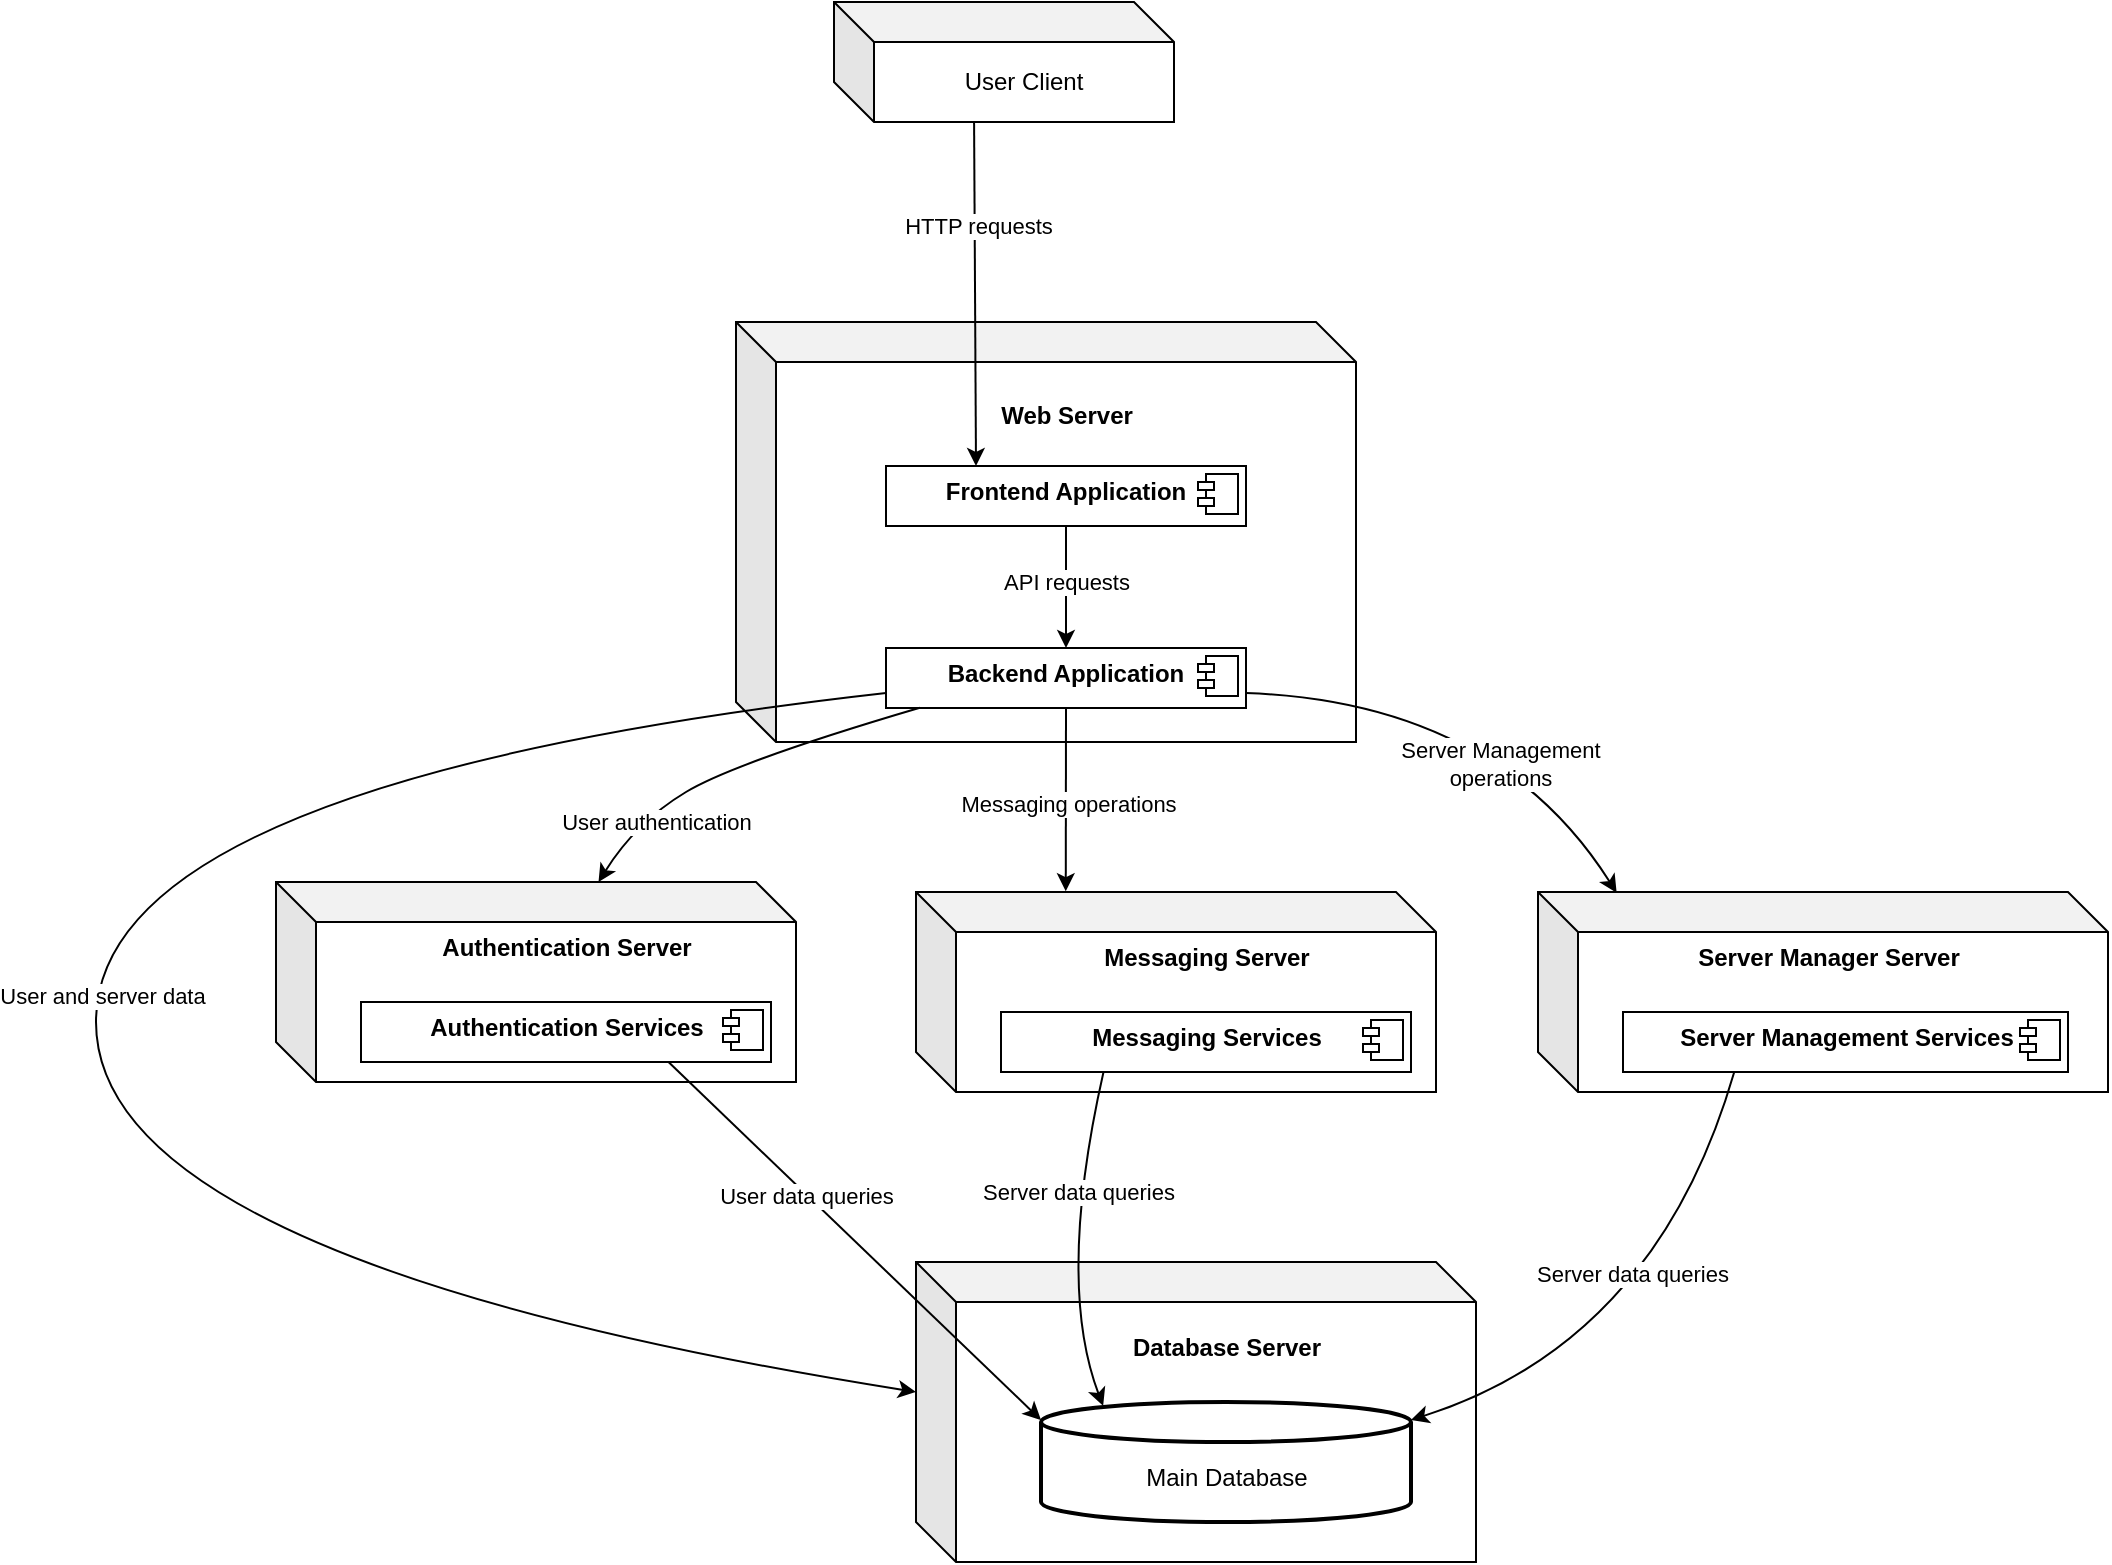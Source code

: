<mxfile version="24.2.3" type="github">
  <diagram name="Page-1" id="7GjyKombugUrdLAPZWnC">
    <mxGraphModel dx="2062" dy="614" grid="1" gridSize="10" guides="1" tooltips="1" connect="1" arrows="1" fold="1" page="1" pageScale="1" pageWidth="827" pageHeight="1169" math="0" shadow="0">
      <root>
        <mxCell id="0" />
        <mxCell id="1" parent="0" />
        <mxCell id="vF8SnpDKUyDqhvCgtFhL-1" value="User Client" style="shape=cube;whiteSpace=wrap;html=1;boundedLbl=1;backgroundOutline=1;darkOpacity=0.05;darkOpacity2=0.1;" vertex="1" parent="1">
          <mxGeometry x="319" y="40" width="170" height="60" as="geometry" />
        </mxCell>
        <mxCell id="vF8SnpDKUyDqhvCgtFhL-2" value="" style="shape=cube;whiteSpace=wrap;html=1;boundedLbl=1;backgroundOutline=1;darkOpacity=0.05;darkOpacity2=0.1;" vertex="1" parent="1">
          <mxGeometry x="270" y="200" width="310" height="210" as="geometry" />
        </mxCell>
        <mxCell id="vF8SnpDKUyDqhvCgtFhL-12" style="edgeStyle=orthogonalEdgeStyle;rounded=0;orthogonalLoop=1;jettySize=auto;html=1;exitX=0.5;exitY=1;exitDx=0;exitDy=0;entryX=0.5;entryY=0;entryDx=0;entryDy=0;" edge="1" parent="1" source="vF8SnpDKUyDqhvCgtFhL-3" target="vF8SnpDKUyDqhvCgtFhL-5">
          <mxGeometry relative="1" as="geometry" />
        </mxCell>
        <mxCell id="vF8SnpDKUyDqhvCgtFhL-13" value="API requests" style="edgeLabel;html=1;align=center;verticalAlign=middle;resizable=0;points=[];" vertex="1" connectable="0" parent="vF8SnpDKUyDqhvCgtFhL-12">
          <mxGeometry x="-0.076" relative="1" as="geometry">
            <mxPoint as="offset" />
          </mxGeometry>
        </mxCell>
        <mxCell id="vF8SnpDKUyDqhvCgtFhL-3" value="&lt;p style=&quot;margin:0px;margin-top:6px;text-align:center;&quot;&gt;&lt;b&gt;Frontend Application&lt;/b&gt;&lt;/p&gt;" style="align=left;overflow=fill;html=1;dropTarget=0;whiteSpace=wrap;" vertex="1" parent="1">
          <mxGeometry x="345" y="272" width="180" height="30" as="geometry" />
        </mxCell>
        <mxCell id="vF8SnpDKUyDqhvCgtFhL-4" value="" style="shape=component;jettyWidth=8;jettyHeight=4;" vertex="1" parent="vF8SnpDKUyDqhvCgtFhL-3">
          <mxGeometry x="1" width="20" height="20" relative="1" as="geometry">
            <mxPoint x="-24" y="4" as="offset" />
          </mxGeometry>
        </mxCell>
        <mxCell id="vF8SnpDKUyDqhvCgtFhL-5" value="&lt;p style=&quot;margin:0px;margin-top:6px;text-align:center;&quot;&gt;&lt;b&gt;Backend Application&lt;/b&gt;&lt;/p&gt;" style="align=left;overflow=fill;html=1;dropTarget=0;whiteSpace=wrap;" vertex="1" parent="1">
          <mxGeometry x="345" y="363" width="180" height="30" as="geometry" />
        </mxCell>
        <mxCell id="vF8SnpDKUyDqhvCgtFhL-6" value="" style="shape=component;jettyWidth=8;jettyHeight=4;" vertex="1" parent="vF8SnpDKUyDqhvCgtFhL-5">
          <mxGeometry x="1" width="20" height="20" relative="1" as="geometry">
            <mxPoint x="-24" y="4" as="offset" />
          </mxGeometry>
        </mxCell>
        <mxCell id="vF8SnpDKUyDqhvCgtFhL-8" value="Web Server" style="text;align=center;fontStyle=1;verticalAlign=middle;spacingLeft=3;spacingRight=3;strokeColor=none;rotatable=0;points=[[0,0.5],[1,0.5]];portConstraint=eastwest;html=1;" vertex="1" parent="1">
          <mxGeometry x="395" y="234" width="80" height="26" as="geometry" />
        </mxCell>
        <mxCell id="vF8SnpDKUyDqhvCgtFhL-10" value="" style="endArrow=classic;html=1;rounded=0;exitX=0.412;exitY=1;exitDx=0;exitDy=0;exitPerimeter=0;entryX=0.25;entryY=0;entryDx=0;entryDy=0;" edge="1" parent="1" source="vF8SnpDKUyDqhvCgtFhL-1" target="vF8SnpDKUyDqhvCgtFhL-3">
          <mxGeometry width="50" height="50" relative="1" as="geometry">
            <mxPoint x="390" y="300" as="sourcePoint" />
            <mxPoint x="440" y="250" as="targetPoint" />
          </mxGeometry>
        </mxCell>
        <mxCell id="vF8SnpDKUyDqhvCgtFhL-11" value="HTTP requests" style="edgeLabel;html=1;align=center;verticalAlign=middle;resizable=0;points=[];" vertex="1" connectable="0" parent="vF8SnpDKUyDqhvCgtFhL-10">
          <mxGeometry x="-0.401" y="1" relative="1" as="geometry">
            <mxPoint as="offset" />
          </mxGeometry>
        </mxCell>
        <mxCell id="vF8SnpDKUyDqhvCgtFhL-30" value="" style="group" vertex="1" connectable="0" parent="1">
          <mxGeometry x="40" y="480" width="260" height="100" as="geometry" />
        </mxCell>
        <mxCell id="vF8SnpDKUyDqhvCgtFhL-14" value="" style="shape=cube;whiteSpace=wrap;html=1;boundedLbl=1;backgroundOutline=1;darkOpacity=0.05;darkOpacity2=0.1;" vertex="1" parent="vF8SnpDKUyDqhvCgtFhL-30">
          <mxGeometry width="260" height="100" as="geometry" />
        </mxCell>
        <mxCell id="vF8SnpDKUyDqhvCgtFhL-15" value="Authentication Server" style="text;align=center;fontStyle=1;verticalAlign=middle;spacingLeft=3;spacingRight=3;strokeColor=none;rotatable=0;points=[[0,0.5],[1,0.5]];portConstraint=eastwest;html=1;" vertex="1" parent="vF8SnpDKUyDqhvCgtFhL-30">
          <mxGeometry x="105" y="20" width="80" height="26" as="geometry" />
        </mxCell>
        <mxCell id="vF8SnpDKUyDqhvCgtFhL-16" value="&lt;p style=&quot;text-align: center; margin: 6px 0px 0px;&quot;&gt;&lt;span style=&quot;font-weight: 700; text-wrap: nowrap;&quot;&gt;Authentication Services&lt;/span&gt;&lt;br&gt;&lt;/p&gt;" style="align=left;overflow=fill;html=1;dropTarget=0;whiteSpace=wrap;" vertex="1" parent="vF8SnpDKUyDqhvCgtFhL-30">
          <mxGeometry x="42.5" y="60" width="205" height="30" as="geometry" />
        </mxCell>
        <mxCell id="vF8SnpDKUyDqhvCgtFhL-17" value="" style="shape=component;jettyWidth=8;jettyHeight=4;" vertex="1" parent="vF8SnpDKUyDqhvCgtFhL-16">
          <mxGeometry x="1" width="20" height="20" relative="1" as="geometry">
            <mxPoint x="-24" y="4" as="offset" />
          </mxGeometry>
        </mxCell>
        <mxCell id="vF8SnpDKUyDqhvCgtFhL-31" value="" style="group" vertex="1" connectable="0" parent="1">
          <mxGeometry x="360" y="485" width="260" height="100" as="geometry" />
        </mxCell>
        <mxCell id="vF8SnpDKUyDqhvCgtFhL-18" value="" style="shape=cube;whiteSpace=wrap;html=1;boundedLbl=1;backgroundOutline=1;darkOpacity=0.05;darkOpacity2=0.1;" vertex="1" parent="vF8SnpDKUyDqhvCgtFhL-31">
          <mxGeometry width="260" height="100" as="geometry" />
        </mxCell>
        <mxCell id="vF8SnpDKUyDqhvCgtFhL-19" value="Messaging Server" style="text;align=center;fontStyle=1;verticalAlign=middle;spacingLeft=3;spacingRight=3;strokeColor=none;rotatable=0;points=[[0,0.5],[1,0.5]];portConstraint=eastwest;html=1;" vertex="1" parent="vF8SnpDKUyDqhvCgtFhL-31">
          <mxGeometry x="105" y="20" width="80" height="26" as="geometry" />
        </mxCell>
        <mxCell id="vF8SnpDKUyDqhvCgtFhL-20" value="&lt;p style=&quot;text-align: center; margin: 6px 0px 0px;&quot;&gt;&lt;span style=&quot;font-weight: 700; text-wrap: nowrap; background-color: initial;&quot;&gt;Messaging &lt;/span&gt;&lt;span style=&quot;font-weight: 700; text-wrap: nowrap;&quot;&gt;Services&lt;/span&gt;&lt;br&gt;&lt;/p&gt;" style="align=left;overflow=fill;html=1;dropTarget=0;whiteSpace=wrap;" vertex="1" parent="vF8SnpDKUyDqhvCgtFhL-31">
          <mxGeometry x="42.5" y="60" width="205" height="30" as="geometry" />
        </mxCell>
        <mxCell id="vF8SnpDKUyDqhvCgtFhL-21" value="" style="shape=component;jettyWidth=8;jettyHeight=4;" vertex="1" parent="vF8SnpDKUyDqhvCgtFhL-20">
          <mxGeometry x="1" width="20" height="20" relative="1" as="geometry">
            <mxPoint x="-24" y="4" as="offset" />
          </mxGeometry>
        </mxCell>
        <mxCell id="vF8SnpDKUyDqhvCgtFhL-32" value="" style="group" vertex="1" connectable="0" parent="1">
          <mxGeometry x="671" y="485" width="285" height="100" as="geometry" />
        </mxCell>
        <mxCell id="vF8SnpDKUyDqhvCgtFhL-26" value="" style="shape=cube;whiteSpace=wrap;html=1;boundedLbl=1;backgroundOutline=1;darkOpacity=0.05;darkOpacity2=0.1;" vertex="1" parent="vF8SnpDKUyDqhvCgtFhL-32">
          <mxGeometry width="285" height="100" as="geometry" />
        </mxCell>
        <mxCell id="vF8SnpDKUyDqhvCgtFhL-27" value="Server Manager Server" style="text;align=center;fontStyle=1;verticalAlign=middle;spacingLeft=3;spacingRight=3;strokeColor=none;rotatable=0;points=[[0,0.5],[1,0.5]];portConstraint=eastwest;html=1;" vertex="1" parent="vF8SnpDKUyDqhvCgtFhL-32">
          <mxGeometry x="105" y="20" width="80" height="26" as="geometry" />
        </mxCell>
        <mxCell id="vF8SnpDKUyDqhvCgtFhL-28" value="&lt;p style=&quot;text-align: center; margin: 6px 0px 0px;&quot;&gt;&lt;span style=&quot;font-weight: 700; text-wrap: nowrap;&quot;&gt;Server Management Services&lt;/span&gt;&lt;br&gt;&lt;/p&gt;" style="align=left;overflow=fill;html=1;dropTarget=0;whiteSpace=wrap;" vertex="1" parent="vF8SnpDKUyDqhvCgtFhL-32">
          <mxGeometry x="42.5" y="60" width="222.5" height="30" as="geometry" />
        </mxCell>
        <mxCell id="vF8SnpDKUyDqhvCgtFhL-29" value="" style="shape=component;jettyWidth=8;jettyHeight=4;" vertex="1" parent="vF8SnpDKUyDqhvCgtFhL-28">
          <mxGeometry x="1" width="20" height="20" relative="1" as="geometry">
            <mxPoint x="-24" y="4" as="offset" />
          </mxGeometry>
        </mxCell>
        <mxCell id="vF8SnpDKUyDqhvCgtFhL-33" value="" style="shape=cube;whiteSpace=wrap;html=1;boundedLbl=1;backgroundOutline=1;darkOpacity=0.05;darkOpacity2=0.1;" vertex="1" parent="1">
          <mxGeometry x="360" y="670" width="280" height="150" as="geometry" />
        </mxCell>
        <mxCell id="vF8SnpDKUyDqhvCgtFhL-34" value="Database Server" style="text;align=center;fontStyle=1;verticalAlign=middle;spacingLeft=3;spacingRight=3;strokeColor=none;rotatable=0;points=[[0,0.5],[1,0.5]];portConstraint=eastwest;html=1;" vertex="1" parent="1">
          <mxGeometry x="475" y="700" width="80" height="26" as="geometry" />
        </mxCell>
        <mxCell id="vF8SnpDKUyDqhvCgtFhL-35" value="&lt;div&gt;&lt;br&gt;&lt;/div&gt;&lt;div&gt;Main Database&lt;/div&gt;" style="strokeWidth=2;html=1;shape=mxgraph.flowchart.database;whiteSpace=wrap;" vertex="1" parent="1">
          <mxGeometry x="422.5" y="740" width="185" height="60" as="geometry" />
        </mxCell>
        <mxCell id="vF8SnpDKUyDqhvCgtFhL-36" value="" style="curved=1;endArrow=classic;html=1;rounded=0;exitX=0;exitY=0.75;exitDx=0;exitDy=0;entryX=0;entryY=0;entryDx=0;entryDy=65;entryPerimeter=0;" edge="1" parent="1" source="vF8SnpDKUyDqhvCgtFhL-5" target="vF8SnpDKUyDqhvCgtFhL-33">
          <mxGeometry width="50" height="50" relative="1" as="geometry">
            <mxPoint x="560" y="610" as="sourcePoint" />
            <mxPoint x="610" y="560" as="targetPoint" />
            <Array as="points">
              <mxPoint x="-50" y="430" />
              <mxPoint x="-50" y="670" />
            </Array>
          </mxGeometry>
        </mxCell>
        <mxCell id="vF8SnpDKUyDqhvCgtFhL-39" value="User and server data" style="edgeLabel;html=1;align=center;verticalAlign=middle;resizable=0;points=[];" vertex="1" connectable="0" parent="vF8SnpDKUyDqhvCgtFhL-36">
          <mxGeometry x="-0.04" y="3" relative="1" as="geometry">
            <mxPoint y="-1" as="offset" />
          </mxGeometry>
        </mxCell>
        <mxCell id="vF8SnpDKUyDqhvCgtFhL-37" value="" style="curved=1;endArrow=classic;html=1;rounded=0;exitX=0.094;exitY=0.997;exitDx=0;exitDy=0;exitPerimeter=0;" edge="1" parent="1" source="vF8SnpDKUyDqhvCgtFhL-5" target="vF8SnpDKUyDqhvCgtFhL-14">
          <mxGeometry width="50" height="50" relative="1" as="geometry">
            <mxPoint x="560" y="610" as="sourcePoint" />
            <mxPoint x="330" y="610" as="targetPoint" />
            <Array as="points">
              <mxPoint x="270" y="420" />
              <mxPoint x="220" y="450" />
            </Array>
          </mxGeometry>
        </mxCell>
        <mxCell id="vF8SnpDKUyDqhvCgtFhL-38" value="User authentication" style="edgeLabel;html=1;align=center;verticalAlign=middle;resizable=0;points=[];" vertex="1" connectable="0" parent="vF8SnpDKUyDqhvCgtFhL-37">
          <mxGeometry x="0.542" y="5" relative="1" as="geometry">
            <mxPoint as="offset" />
          </mxGeometry>
        </mxCell>
        <mxCell id="vF8SnpDKUyDqhvCgtFhL-41" value="" style="endArrow=classic;html=1;rounded=0;exitX=0.5;exitY=1;exitDx=0;exitDy=0;entryX=0.288;entryY=-0.004;entryDx=0;entryDy=0;entryPerimeter=0;" edge="1" parent="1" source="vF8SnpDKUyDqhvCgtFhL-5" target="vF8SnpDKUyDqhvCgtFhL-18">
          <mxGeometry width="50" height="50" relative="1" as="geometry">
            <mxPoint x="410" y="520" as="sourcePoint" />
            <mxPoint x="460" y="470" as="targetPoint" />
          </mxGeometry>
        </mxCell>
        <mxCell id="vF8SnpDKUyDqhvCgtFhL-42" value="Messaging operations" style="edgeLabel;html=1;align=center;verticalAlign=middle;resizable=0;points=[];" vertex="1" connectable="0" parent="vF8SnpDKUyDqhvCgtFhL-41">
          <mxGeometry x="0.045" y="1" relative="1" as="geometry">
            <mxPoint as="offset" />
          </mxGeometry>
        </mxCell>
        <mxCell id="vF8SnpDKUyDqhvCgtFhL-43" value="" style="curved=1;endArrow=classic;html=1;rounded=0;exitX=1;exitY=0.75;exitDx=0;exitDy=0;entryX=0.138;entryY=0.004;entryDx=0;entryDy=0;entryPerimeter=0;" edge="1" parent="1" source="vF8SnpDKUyDqhvCgtFhL-5" target="vF8SnpDKUyDqhvCgtFhL-26">
          <mxGeometry width="50" height="50" relative="1" as="geometry">
            <mxPoint x="600" y="450" as="sourcePoint" />
            <mxPoint x="740" y="480" as="targetPoint" />
            <Array as="points">
              <mxPoint x="650" y="390" />
            </Array>
          </mxGeometry>
        </mxCell>
        <mxCell id="vF8SnpDKUyDqhvCgtFhL-44" value="Server Management&lt;div&gt;operations&lt;/div&gt;" style="edgeLabel;html=1;align=center;verticalAlign=middle;resizable=0;points=[];" vertex="1" connectable="0" parent="vF8SnpDKUyDqhvCgtFhL-43">
          <mxGeometry x="0.17" y="-20" relative="1" as="geometry">
            <mxPoint x="11" y="8" as="offset" />
          </mxGeometry>
        </mxCell>
        <mxCell id="vF8SnpDKUyDqhvCgtFhL-46" value="" style="endArrow=classic;html=1;rounded=0;exitX=0.75;exitY=1;exitDx=0;exitDy=0;entryX=0;entryY=0.15;entryDx=0;entryDy=0;entryPerimeter=0;" edge="1" parent="1" source="vF8SnpDKUyDqhvCgtFhL-16" target="vF8SnpDKUyDqhvCgtFhL-35">
          <mxGeometry width="50" height="50" relative="1" as="geometry">
            <mxPoint x="500" y="530" as="sourcePoint" />
            <mxPoint x="550" y="480" as="targetPoint" />
          </mxGeometry>
        </mxCell>
        <mxCell id="vF8SnpDKUyDqhvCgtFhL-47" value="User data queries" style="edgeLabel;html=1;align=center;verticalAlign=middle;resizable=0;points=[];" vertex="1" connectable="0" parent="vF8SnpDKUyDqhvCgtFhL-46">
          <mxGeometry x="-0.261" y="-1" relative="1" as="geometry">
            <mxPoint as="offset" />
          </mxGeometry>
        </mxCell>
        <mxCell id="vF8SnpDKUyDqhvCgtFhL-49" value="" style="curved=1;endArrow=classic;html=1;rounded=0;exitX=0.25;exitY=1;exitDx=0;exitDy=0;entryX=0.168;entryY=0.033;entryDx=0;entryDy=0;entryPerimeter=0;" edge="1" parent="1" source="vF8SnpDKUyDqhvCgtFhL-20" target="vF8SnpDKUyDqhvCgtFhL-35">
          <mxGeometry width="50" height="50" relative="1" as="geometry">
            <mxPoint x="500" y="530" as="sourcePoint" />
            <mxPoint x="550" y="480" as="targetPoint" />
            <Array as="points">
              <mxPoint x="430" y="680" />
            </Array>
          </mxGeometry>
        </mxCell>
        <mxCell id="vF8SnpDKUyDqhvCgtFhL-50" value="Server data queries" style="edgeLabel;html=1;align=center;verticalAlign=middle;resizable=0;points=[];" vertex="1" connectable="0" parent="vF8SnpDKUyDqhvCgtFhL-49">
          <mxGeometry x="-0.291" y="1" relative="1" as="geometry">
            <mxPoint as="offset" />
          </mxGeometry>
        </mxCell>
        <mxCell id="vF8SnpDKUyDqhvCgtFhL-51" value="" style="curved=1;endArrow=classic;html=1;rounded=0;entryX=1;entryY=0.15;entryDx=0;entryDy=0;entryPerimeter=0;exitX=0.25;exitY=1;exitDx=0;exitDy=0;" edge="1" parent="1" source="vF8SnpDKUyDqhvCgtFhL-28" target="vF8SnpDKUyDqhvCgtFhL-35">
          <mxGeometry width="50" height="50" relative="1" as="geometry">
            <mxPoint x="760" y="610" as="sourcePoint" />
            <mxPoint x="550" y="480" as="targetPoint" />
            <Array as="points">
              <mxPoint x="730" y="710" />
            </Array>
          </mxGeometry>
        </mxCell>
        <mxCell id="vF8SnpDKUyDqhvCgtFhL-52" value="Server data queries" style="edgeLabel;html=1;align=center;verticalAlign=middle;resizable=0;points=[];" vertex="1" connectable="0" parent="vF8SnpDKUyDqhvCgtFhL-51">
          <mxGeometry x="-0.178" y="-21" relative="1" as="geometry">
            <mxPoint as="offset" />
          </mxGeometry>
        </mxCell>
      </root>
    </mxGraphModel>
  </diagram>
</mxfile>
